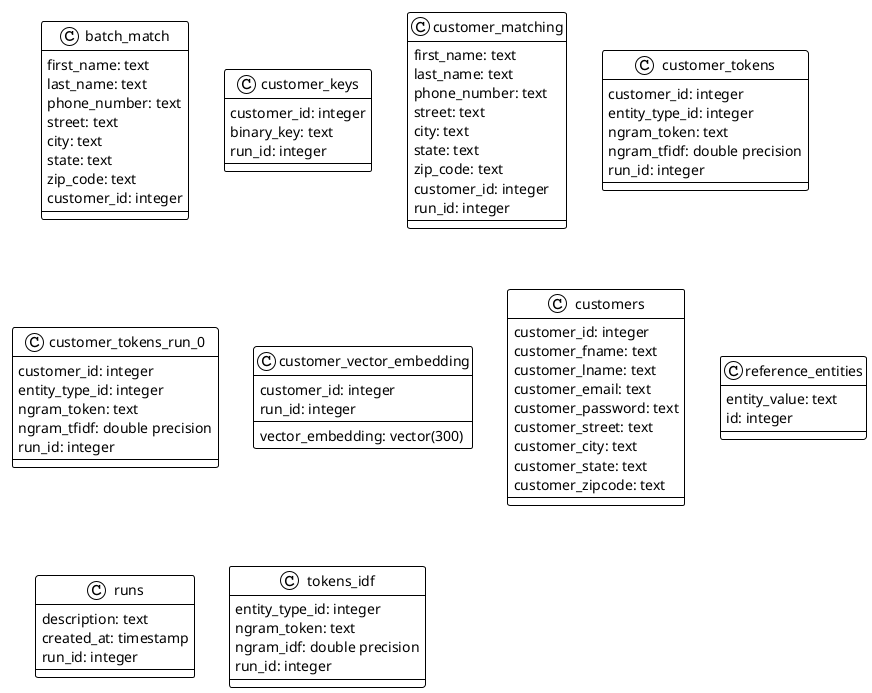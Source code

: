 @startuml

!theme plain
top to bottom direction
skinparam linetype polyline

class batch_match {
   first_name: text
   last_name: text
   phone_number: text
   street: text
   city: text
   state: text
   zip_code: text
   customer_id: integer
}
class customer_keys {
   customer_id: integer
   binary_key: text
   run_id: integer
}
class customer_matching {
   first_name: text
   last_name: text
   phone_number: text
   street: text
   city: text
   state: text
   zip_code: text
   customer_id: integer
   run_id: integer
}
class customer_tokens {
   customer_id: integer
   entity_type_id: integer
   ngram_token: text
   ngram_tfidf: double precision
   run_id: integer
}
class customer_tokens_run_0 {
   customer_id: integer
   entity_type_id: integer
   ngram_token: text
   ngram_tfidf: double precision
   run_id: integer
}
class customer_vector_embedding {
   customer_id: integer
   vector_embedding: vector(300)
   run_id: integer
}
class customers {
   customer_id: integer
   customer_fname: text
   customer_lname: text
   customer_email: text
   customer_password: text
   customer_street: text
   customer_city: text
   customer_state: text
   customer_zipcode: text
}
class reference_entities {
   entity_value: text
   id: integer
}
class runs {
   description: text
   created_at: timestamp
   run_id: integer
}
class tokens_idf {
   entity_type_id: integer
   ngram_token: text
   ngram_idf: double precision
   run_id: integer
}

@enduml

